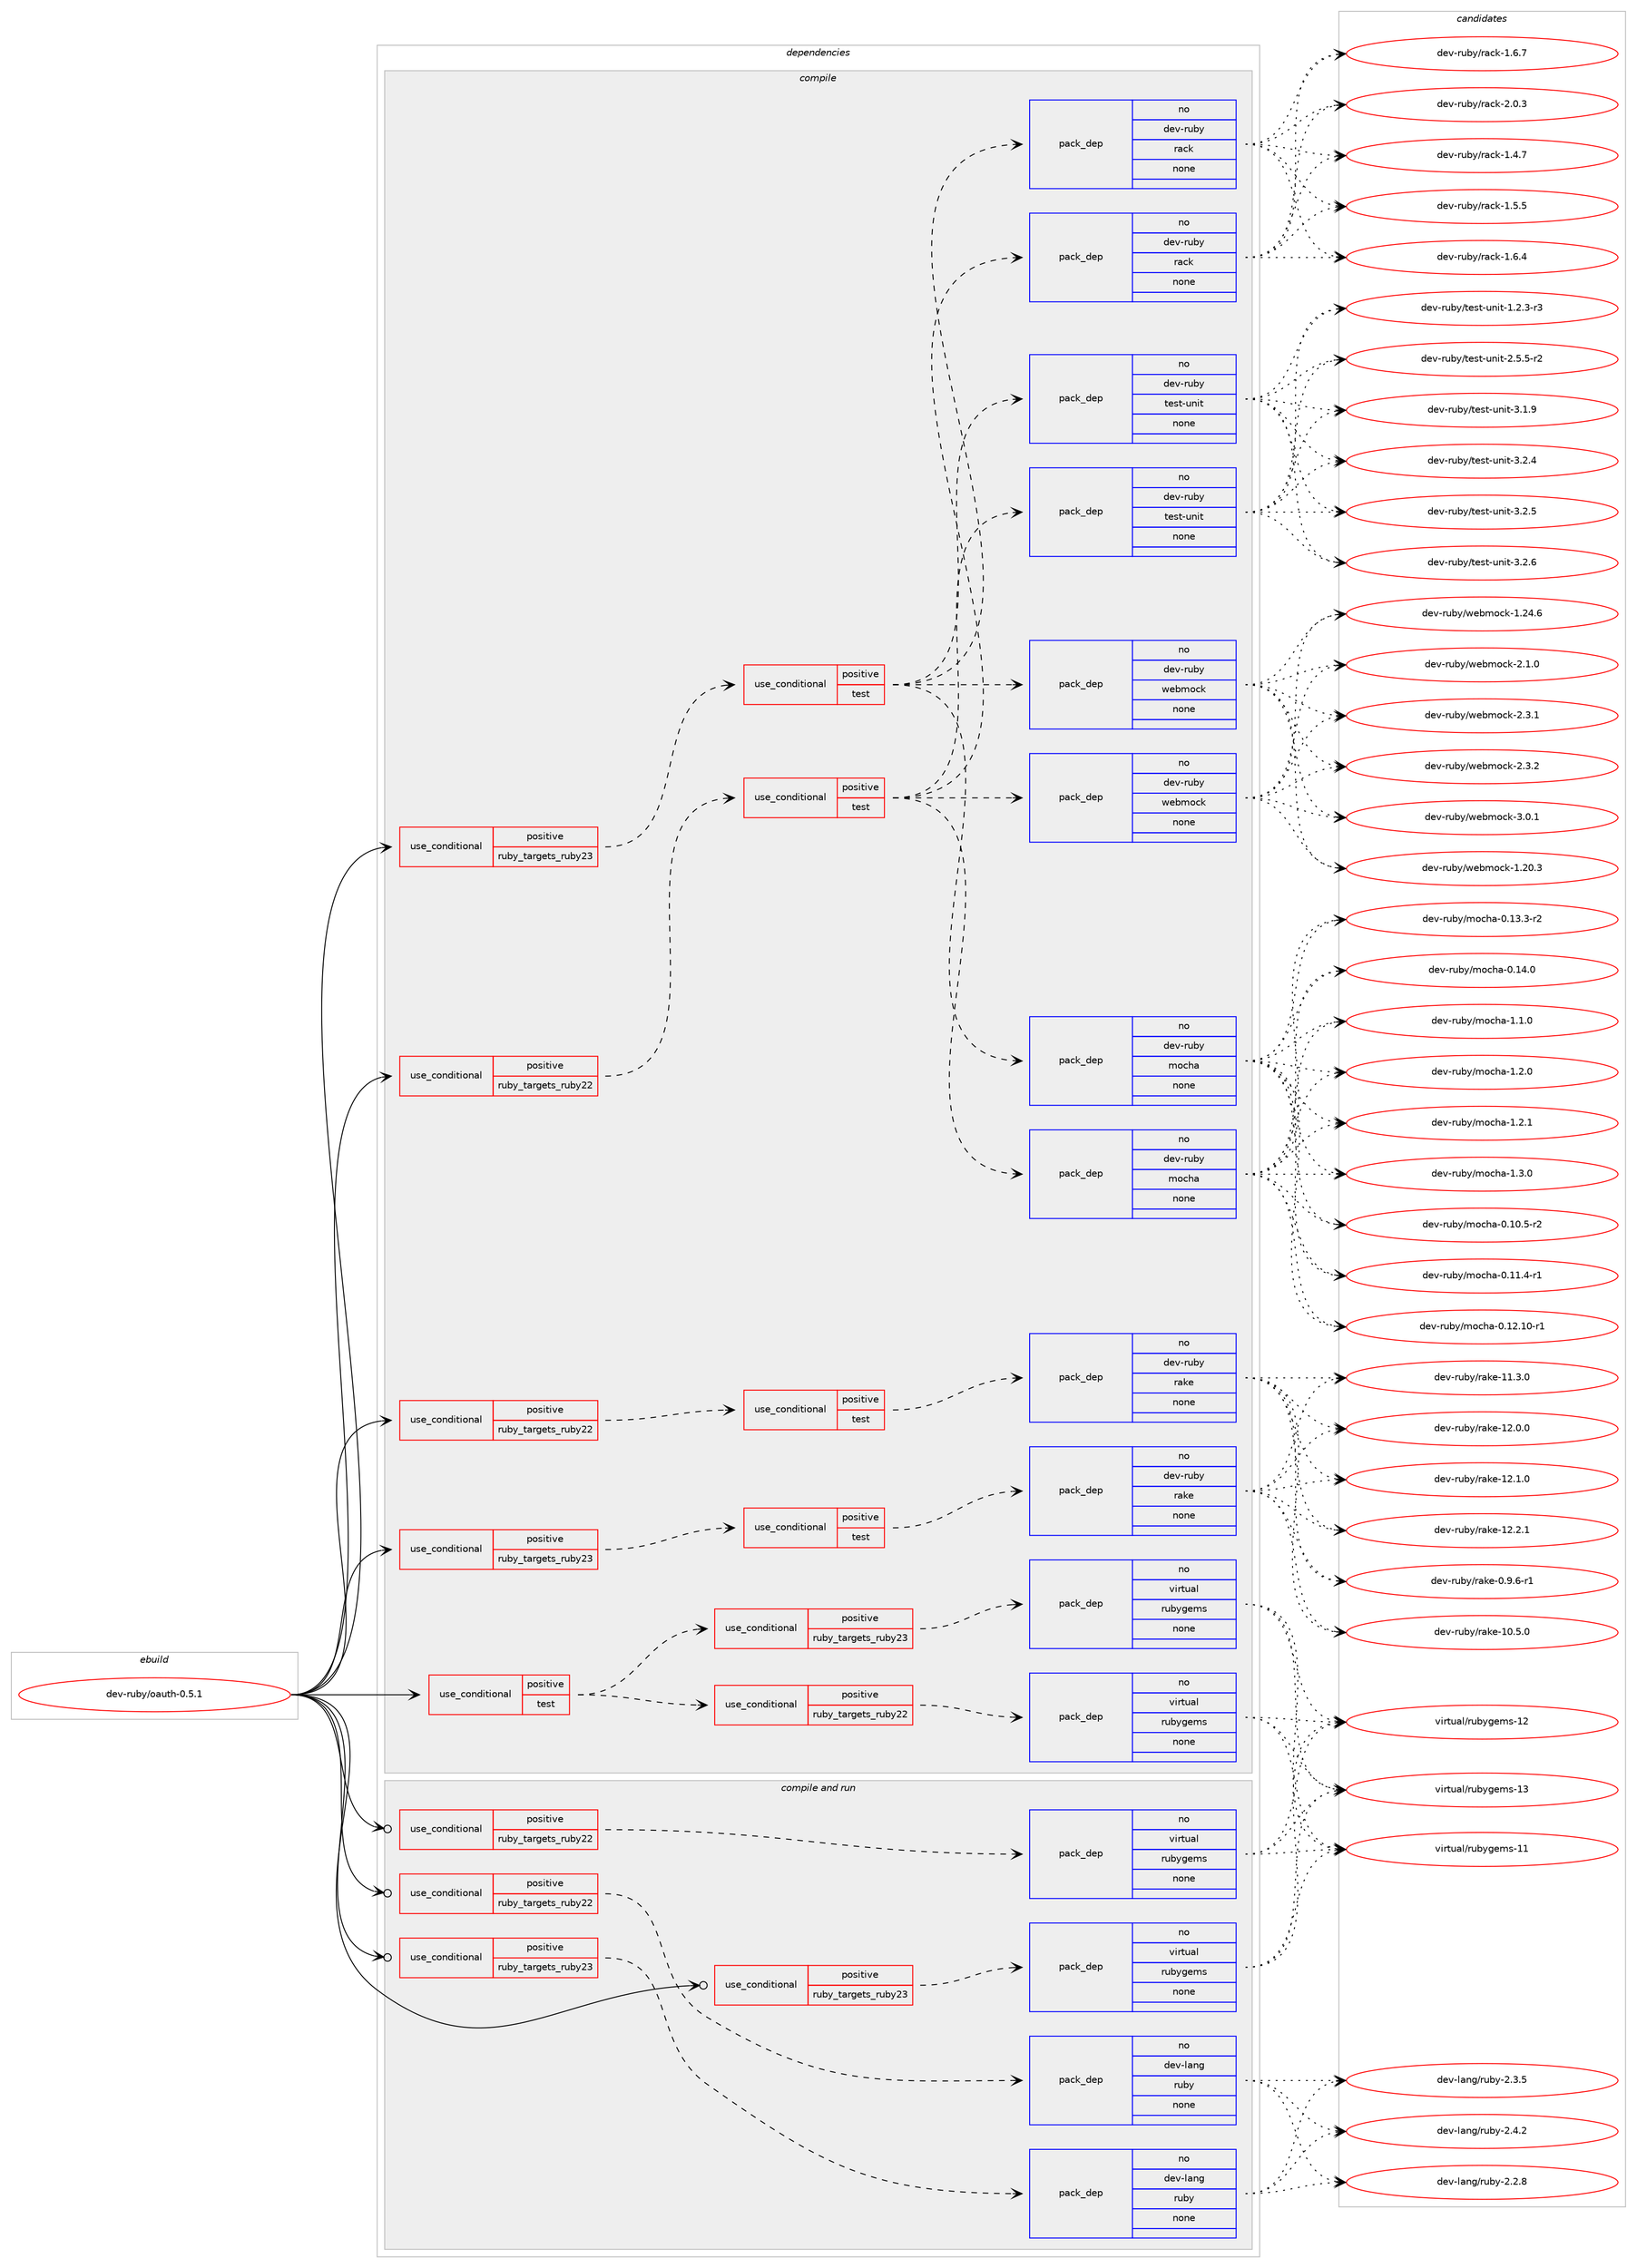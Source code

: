 digraph prolog {

# *************
# Graph options
# *************

newrank=true;
concentrate=true;
compound=true;
graph [rankdir=LR,fontname=Helvetica,fontsize=10,ranksep=1.5];#, ranksep=2.5, nodesep=0.2];
edge  [arrowhead=vee];
node  [fontname=Helvetica,fontsize=10];

# **********
# The ebuild
# **********

subgraph cluster_leftcol {
color=gray;
rank=same;
label=<<i>ebuild</i>>;
id [label="dev-ruby/oauth-0.5.1", color=red, width=4, href="../dev-ruby/oauth-0.5.1.svg"];
}

# ****************
# The dependencies
# ****************

subgraph cluster_midcol {
color=gray;
label=<<i>dependencies</i>>;
subgraph cluster_compile {
fillcolor="#eeeeee";
style=filled;
label=<<i>compile</i>>;
subgraph cond63848 {
dependency251605 [label=<<TABLE BORDER="0" CELLBORDER="1" CELLSPACING="0" CELLPADDING="4"><TR><TD ROWSPAN="3" CELLPADDING="10">use_conditional</TD></TR><TR><TD>positive</TD></TR><TR><TD>ruby_targets_ruby22</TD></TR></TABLE>>, shape=none, color=red];
subgraph cond63849 {
dependency251606 [label=<<TABLE BORDER="0" CELLBORDER="1" CELLSPACING="0" CELLPADDING="4"><TR><TD ROWSPAN="3" CELLPADDING="10">use_conditional</TD></TR><TR><TD>positive</TD></TR><TR><TD>test</TD></TR></TABLE>>, shape=none, color=red];
subgraph pack183652 {
dependency251607 [label=<<TABLE BORDER="0" CELLBORDER="1" CELLSPACING="0" CELLPADDING="4" WIDTH="220"><TR><TD ROWSPAN="6" CELLPADDING="30">pack_dep</TD></TR><TR><TD WIDTH="110">no</TD></TR><TR><TD>dev-ruby</TD></TR><TR><TD>rake</TD></TR><TR><TD>none</TD></TR><TR><TD></TD></TR></TABLE>>, shape=none, color=blue];
}
dependency251606:e -> dependency251607:w [weight=20,style="dashed",arrowhead="vee"];
}
dependency251605:e -> dependency251606:w [weight=20,style="dashed",arrowhead="vee"];
}
id:e -> dependency251605:w [weight=20,style="solid",arrowhead="vee"];
subgraph cond63850 {
dependency251608 [label=<<TABLE BORDER="0" CELLBORDER="1" CELLSPACING="0" CELLPADDING="4"><TR><TD ROWSPAN="3" CELLPADDING="10">use_conditional</TD></TR><TR><TD>positive</TD></TR><TR><TD>ruby_targets_ruby22</TD></TR></TABLE>>, shape=none, color=red];
subgraph cond63851 {
dependency251609 [label=<<TABLE BORDER="0" CELLBORDER="1" CELLSPACING="0" CELLPADDING="4"><TR><TD ROWSPAN="3" CELLPADDING="10">use_conditional</TD></TR><TR><TD>positive</TD></TR><TR><TD>test</TD></TR></TABLE>>, shape=none, color=red];
subgraph pack183653 {
dependency251610 [label=<<TABLE BORDER="0" CELLBORDER="1" CELLSPACING="0" CELLPADDING="4" WIDTH="220"><TR><TD ROWSPAN="6" CELLPADDING="30">pack_dep</TD></TR><TR><TD WIDTH="110">no</TD></TR><TR><TD>dev-ruby</TD></TR><TR><TD>test-unit</TD></TR><TR><TD>none</TD></TR><TR><TD></TD></TR></TABLE>>, shape=none, color=blue];
}
dependency251609:e -> dependency251610:w [weight=20,style="dashed",arrowhead="vee"];
subgraph pack183654 {
dependency251611 [label=<<TABLE BORDER="0" CELLBORDER="1" CELLSPACING="0" CELLPADDING="4" WIDTH="220"><TR><TD ROWSPAN="6" CELLPADDING="30">pack_dep</TD></TR><TR><TD WIDTH="110">no</TD></TR><TR><TD>dev-ruby</TD></TR><TR><TD>mocha</TD></TR><TR><TD>none</TD></TR><TR><TD></TD></TR></TABLE>>, shape=none, color=blue];
}
dependency251609:e -> dependency251611:w [weight=20,style="dashed",arrowhead="vee"];
subgraph pack183655 {
dependency251612 [label=<<TABLE BORDER="0" CELLBORDER="1" CELLSPACING="0" CELLPADDING="4" WIDTH="220"><TR><TD ROWSPAN="6" CELLPADDING="30">pack_dep</TD></TR><TR><TD WIDTH="110">no</TD></TR><TR><TD>dev-ruby</TD></TR><TR><TD>webmock</TD></TR><TR><TD>none</TD></TR><TR><TD></TD></TR></TABLE>>, shape=none, color=blue];
}
dependency251609:e -> dependency251612:w [weight=20,style="dashed",arrowhead="vee"];
subgraph pack183656 {
dependency251613 [label=<<TABLE BORDER="0" CELLBORDER="1" CELLSPACING="0" CELLPADDING="4" WIDTH="220"><TR><TD ROWSPAN="6" CELLPADDING="30">pack_dep</TD></TR><TR><TD WIDTH="110">no</TD></TR><TR><TD>dev-ruby</TD></TR><TR><TD>rack</TD></TR><TR><TD>none</TD></TR><TR><TD></TD></TR></TABLE>>, shape=none, color=blue];
}
dependency251609:e -> dependency251613:w [weight=20,style="dashed",arrowhead="vee"];
}
dependency251608:e -> dependency251609:w [weight=20,style="dashed",arrowhead="vee"];
}
id:e -> dependency251608:w [weight=20,style="solid",arrowhead="vee"];
subgraph cond63852 {
dependency251614 [label=<<TABLE BORDER="0" CELLBORDER="1" CELLSPACING="0" CELLPADDING="4"><TR><TD ROWSPAN="3" CELLPADDING="10">use_conditional</TD></TR><TR><TD>positive</TD></TR><TR><TD>ruby_targets_ruby23</TD></TR></TABLE>>, shape=none, color=red];
subgraph cond63853 {
dependency251615 [label=<<TABLE BORDER="0" CELLBORDER="1" CELLSPACING="0" CELLPADDING="4"><TR><TD ROWSPAN="3" CELLPADDING="10">use_conditional</TD></TR><TR><TD>positive</TD></TR><TR><TD>test</TD></TR></TABLE>>, shape=none, color=red];
subgraph pack183657 {
dependency251616 [label=<<TABLE BORDER="0" CELLBORDER="1" CELLSPACING="0" CELLPADDING="4" WIDTH="220"><TR><TD ROWSPAN="6" CELLPADDING="30">pack_dep</TD></TR><TR><TD WIDTH="110">no</TD></TR><TR><TD>dev-ruby</TD></TR><TR><TD>rake</TD></TR><TR><TD>none</TD></TR><TR><TD></TD></TR></TABLE>>, shape=none, color=blue];
}
dependency251615:e -> dependency251616:w [weight=20,style="dashed",arrowhead="vee"];
}
dependency251614:e -> dependency251615:w [weight=20,style="dashed",arrowhead="vee"];
}
id:e -> dependency251614:w [weight=20,style="solid",arrowhead="vee"];
subgraph cond63854 {
dependency251617 [label=<<TABLE BORDER="0" CELLBORDER="1" CELLSPACING="0" CELLPADDING="4"><TR><TD ROWSPAN="3" CELLPADDING="10">use_conditional</TD></TR><TR><TD>positive</TD></TR><TR><TD>ruby_targets_ruby23</TD></TR></TABLE>>, shape=none, color=red];
subgraph cond63855 {
dependency251618 [label=<<TABLE BORDER="0" CELLBORDER="1" CELLSPACING="0" CELLPADDING="4"><TR><TD ROWSPAN="3" CELLPADDING="10">use_conditional</TD></TR><TR><TD>positive</TD></TR><TR><TD>test</TD></TR></TABLE>>, shape=none, color=red];
subgraph pack183658 {
dependency251619 [label=<<TABLE BORDER="0" CELLBORDER="1" CELLSPACING="0" CELLPADDING="4" WIDTH="220"><TR><TD ROWSPAN="6" CELLPADDING="30">pack_dep</TD></TR><TR><TD WIDTH="110">no</TD></TR><TR><TD>dev-ruby</TD></TR><TR><TD>test-unit</TD></TR><TR><TD>none</TD></TR><TR><TD></TD></TR></TABLE>>, shape=none, color=blue];
}
dependency251618:e -> dependency251619:w [weight=20,style="dashed",arrowhead="vee"];
subgraph pack183659 {
dependency251620 [label=<<TABLE BORDER="0" CELLBORDER="1" CELLSPACING="0" CELLPADDING="4" WIDTH="220"><TR><TD ROWSPAN="6" CELLPADDING="30">pack_dep</TD></TR><TR><TD WIDTH="110">no</TD></TR><TR><TD>dev-ruby</TD></TR><TR><TD>mocha</TD></TR><TR><TD>none</TD></TR><TR><TD></TD></TR></TABLE>>, shape=none, color=blue];
}
dependency251618:e -> dependency251620:w [weight=20,style="dashed",arrowhead="vee"];
subgraph pack183660 {
dependency251621 [label=<<TABLE BORDER="0" CELLBORDER="1" CELLSPACING="0" CELLPADDING="4" WIDTH="220"><TR><TD ROWSPAN="6" CELLPADDING="30">pack_dep</TD></TR><TR><TD WIDTH="110">no</TD></TR><TR><TD>dev-ruby</TD></TR><TR><TD>webmock</TD></TR><TR><TD>none</TD></TR><TR><TD></TD></TR></TABLE>>, shape=none, color=blue];
}
dependency251618:e -> dependency251621:w [weight=20,style="dashed",arrowhead="vee"];
subgraph pack183661 {
dependency251622 [label=<<TABLE BORDER="0" CELLBORDER="1" CELLSPACING="0" CELLPADDING="4" WIDTH="220"><TR><TD ROWSPAN="6" CELLPADDING="30">pack_dep</TD></TR><TR><TD WIDTH="110">no</TD></TR><TR><TD>dev-ruby</TD></TR><TR><TD>rack</TD></TR><TR><TD>none</TD></TR><TR><TD></TD></TR></TABLE>>, shape=none, color=blue];
}
dependency251618:e -> dependency251622:w [weight=20,style="dashed",arrowhead="vee"];
}
dependency251617:e -> dependency251618:w [weight=20,style="dashed",arrowhead="vee"];
}
id:e -> dependency251617:w [weight=20,style="solid",arrowhead="vee"];
subgraph cond63856 {
dependency251623 [label=<<TABLE BORDER="0" CELLBORDER="1" CELLSPACING="0" CELLPADDING="4"><TR><TD ROWSPAN="3" CELLPADDING="10">use_conditional</TD></TR><TR><TD>positive</TD></TR><TR><TD>test</TD></TR></TABLE>>, shape=none, color=red];
subgraph cond63857 {
dependency251624 [label=<<TABLE BORDER="0" CELLBORDER="1" CELLSPACING="0" CELLPADDING="4"><TR><TD ROWSPAN="3" CELLPADDING="10">use_conditional</TD></TR><TR><TD>positive</TD></TR><TR><TD>ruby_targets_ruby22</TD></TR></TABLE>>, shape=none, color=red];
subgraph pack183662 {
dependency251625 [label=<<TABLE BORDER="0" CELLBORDER="1" CELLSPACING="0" CELLPADDING="4" WIDTH="220"><TR><TD ROWSPAN="6" CELLPADDING="30">pack_dep</TD></TR><TR><TD WIDTH="110">no</TD></TR><TR><TD>virtual</TD></TR><TR><TD>rubygems</TD></TR><TR><TD>none</TD></TR><TR><TD></TD></TR></TABLE>>, shape=none, color=blue];
}
dependency251624:e -> dependency251625:w [weight=20,style="dashed",arrowhead="vee"];
}
dependency251623:e -> dependency251624:w [weight=20,style="dashed",arrowhead="vee"];
subgraph cond63858 {
dependency251626 [label=<<TABLE BORDER="0" CELLBORDER="1" CELLSPACING="0" CELLPADDING="4"><TR><TD ROWSPAN="3" CELLPADDING="10">use_conditional</TD></TR><TR><TD>positive</TD></TR><TR><TD>ruby_targets_ruby23</TD></TR></TABLE>>, shape=none, color=red];
subgraph pack183663 {
dependency251627 [label=<<TABLE BORDER="0" CELLBORDER="1" CELLSPACING="0" CELLPADDING="4" WIDTH="220"><TR><TD ROWSPAN="6" CELLPADDING="30">pack_dep</TD></TR><TR><TD WIDTH="110">no</TD></TR><TR><TD>virtual</TD></TR><TR><TD>rubygems</TD></TR><TR><TD>none</TD></TR><TR><TD></TD></TR></TABLE>>, shape=none, color=blue];
}
dependency251626:e -> dependency251627:w [weight=20,style="dashed",arrowhead="vee"];
}
dependency251623:e -> dependency251626:w [weight=20,style="dashed",arrowhead="vee"];
}
id:e -> dependency251623:w [weight=20,style="solid",arrowhead="vee"];
}
subgraph cluster_compileandrun {
fillcolor="#eeeeee";
style=filled;
label=<<i>compile and run</i>>;
subgraph cond63859 {
dependency251628 [label=<<TABLE BORDER="0" CELLBORDER="1" CELLSPACING="0" CELLPADDING="4"><TR><TD ROWSPAN="3" CELLPADDING="10">use_conditional</TD></TR><TR><TD>positive</TD></TR><TR><TD>ruby_targets_ruby22</TD></TR></TABLE>>, shape=none, color=red];
subgraph pack183664 {
dependency251629 [label=<<TABLE BORDER="0" CELLBORDER="1" CELLSPACING="0" CELLPADDING="4" WIDTH="220"><TR><TD ROWSPAN="6" CELLPADDING="30">pack_dep</TD></TR><TR><TD WIDTH="110">no</TD></TR><TR><TD>dev-lang</TD></TR><TR><TD>ruby</TD></TR><TR><TD>none</TD></TR><TR><TD></TD></TR></TABLE>>, shape=none, color=blue];
}
dependency251628:e -> dependency251629:w [weight=20,style="dashed",arrowhead="vee"];
}
id:e -> dependency251628:w [weight=20,style="solid",arrowhead="odotvee"];
subgraph cond63860 {
dependency251630 [label=<<TABLE BORDER="0" CELLBORDER="1" CELLSPACING="0" CELLPADDING="4"><TR><TD ROWSPAN="3" CELLPADDING="10">use_conditional</TD></TR><TR><TD>positive</TD></TR><TR><TD>ruby_targets_ruby22</TD></TR></TABLE>>, shape=none, color=red];
subgraph pack183665 {
dependency251631 [label=<<TABLE BORDER="0" CELLBORDER="1" CELLSPACING="0" CELLPADDING="4" WIDTH="220"><TR><TD ROWSPAN="6" CELLPADDING="30">pack_dep</TD></TR><TR><TD WIDTH="110">no</TD></TR><TR><TD>virtual</TD></TR><TR><TD>rubygems</TD></TR><TR><TD>none</TD></TR><TR><TD></TD></TR></TABLE>>, shape=none, color=blue];
}
dependency251630:e -> dependency251631:w [weight=20,style="dashed",arrowhead="vee"];
}
id:e -> dependency251630:w [weight=20,style="solid",arrowhead="odotvee"];
subgraph cond63861 {
dependency251632 [label=<<TABLE BORDER="0" CELLBORDER="1" CELLSPACING="0" CELLPADDING="4"><TR><TD ROWSPAN="3" CELLPADDING="10">use_conditional</TD></TR><TR><TD>positive</TD></TR><TR><TD>ruby_targets_ruby23</TD></TR></TABLE>>, shape=none, color=red];
subgraph pack183666 {
dependency251633 [label=<<TABLE BORDER="0" CELLBORDER="1" CELLSPACING="0" CELLPADDING="4" WIDTH="220"><TR><TD ROWSPAN="6" CELLPADDING="30">pack_dep</TD></TR><TR><TD WIDTH="110">no</TD></TR><TR><TD>dev-lang</TD></TR><TR><TD>ruby</TD></TR><TR><TD>none</TD></TR><TR><TD></TD></TR></TABLE>>, shape=none, color=blue];
}
dependency251632:e -> dependency251633:w [weight=20,style="dashed",arrowhead="vee"];
}
id:e -> dependency251632:w [weight=20,style="solid",arrowhead="odotvee"];
subgraph cond63862 {
dependency251634 [label=<<TABLE BORDER="0" CELLBORDER="1" CELLSPACING="0" CELLPADDING="4"><TR><TD ROWSPAN="3" CELLPADDING="10">use_conditional</TD></TR><TR><TD>positive</TD></TR><TR><TD>ruby_targets_ruby23</TD></TR></TABLE>>, shape=none, color=red];
subgraph pack183667 {
dependency251635 [label=<<TABLE BORDER="0" CELLBORDER="1" CELLSPACING="0" CELLPADDING="4" WIDTH="220"><TR><TD ROWSPAN="6" CELLPADDING="30">pack_dep</TD></TR><TR><TD WIDTH="110">no</TD></TR><TR><TD>virtual</TD></TR><TR><TD>rubygems</TD></TR><TR><TD>none</TD></TR><TR><TD></TD></TR></TABLE>>, shape=none, color=blue];
}
dependency251634:e -> dependency251635:w [weight=20,style="dashed",arrowhead="vee"];
}
id:e -> dependency251634:w [weight=20,style="solid",arrowhead="odotvee"];
}
subgraph cluster_run {
fillcolor="#eeeeee";
style=filled;
label=<<i>run</i>>;
}
}

# **************
# The candidates
# **************

subgraph cluster_choices {
rank=same;
color=gray;
label=<<i>candidates</i>>;

subgraph choice183652 {
color=black;
nodesep=1;
choice100101118451141179812147114971071014548465746544511449 [label="dev-ruby/rake-0.9.6-r1", color=red, width=4,href="../dev-ruby/rake-0.9.6-r1.svg"];
choice1001011184511411798121471149710710145494846534648 [label="dev-ruby/rake-10.5.0", color=red, width=4,href="../dev-ruby/rake-10.5.0.svg"];
choice1001011184511411798121471149710710145494946514648 [label="dev-ruby/rake-11.3.0", color=red, width=4,href="../dev-ruby/rake-11.3.0.svg"];
choice1001011184511411798121471149710710145495046484648 [label="dev-ruby/rake-12.0.0", color=red, width=4,href="../dev-ruby/rake-12.0.0.svg"];
choice1001011184511411798121471149710710145495046494648 [label="dev-ruby/rake-12.1.0", color=red, width=4,href="../dev-ruby/rake-12.1.0.svg"];
choice1001011184511411798121471149710710145495046504649 [label="dev-ruby/rake-12.2.1", color=red, width=4,href="../dev-ruby/rake-12.2.1.svg"];
dependency251607:e -> choice100101118451141179812147114971071014548465746544511449:w [style=dotted,weight="100"];
dependency251607:e -> choice1001011184511411798121471149710710145494846534648:w [style=dotted,weight="100"];
dependency251607:e -> choice1001011184511411798121471149710710145494946514648:w [style=dotted,weight="100"];
dependency251607:e -> choice1001011184511411798121471149710710145495046484648:w [style=dotted,weight="100"];
dependency251607:e -> choice1001011184511411798121471149710710145495046494648:w [style=dotted,weight="100"];
dependency251607:e -> choice1001011184511411798121471149710710145495046504649:w [style=dotted,weight="100"];
}
subgraph choice183653 {
color=black;
nodesep=1;
choice100101118451141179812147116101115116451171101051164549465046514511451 [label="dev-ruby/test-unit-1.2.3-r3", color=red, width=4,href="../dev-ruby/test-unit-1.2.3-r3.svg"];
choice100101118451141179812147116101115116451171101051164550465346534511450 [label="dev-ruby/test-unit-2.5.5-r2", color=red, width=4,href="../dev-ruby/test-unit-2.5.5-r2.svg"];
choice10010111845114117981214711610111511645117110105116455146494657 [label="dev-ruby/test-unit-3.1.9", color=red, width=4,href="../dev-ruby/test-unit-3.1.9.svg"];
choice10010111845114117981214711610111511645117110105116455146504652 [label="dev-ruby/test-unit-3.2.4", color=red, width=4,href="../dev-ruby/test-unit-3.2.4.svg"];
choice10010111845114117981214711610111511645117110105116455146504653 [label="dev-ruby/test-unit-3.2.5", color=red, width=4,href="../dev-ruby/test-unit-3.2.5.svg"];
choice10010111845114117981214711610111511645117110105116455146504654 [label="dev-ruby/test-unit-3.2.6", color=red, width=4,href="../dev-ruby/test-unit-3.2.6.svg"];
dependency251610:e -> choice100101118451141179812147116101115116451171101051164549465046514511451:w [style=dotted,weight="100"];
dependency251610:e -> choice100101118451141179812147116101115116451171101051164550465346534511450:w [style=dotted,weight="100"];
dependency251610:e -> choice10010111845114117981214711610111511645117110105116455146494657:w [style=dotted,weight="100"];
dependency251610:e -> choice10010111845114117981214711610111511645117110105116455146504652:w [style=dotted,weight="100"];
dependency251610:e -> choice10010111845114117981214711610111511645117110105116455146504653:w [style=dotted,weight="100"];
dependency251610:e -> choice10010111845114117981214711610111511645117110105116455146504654:w [style=dotted,weight="100"];
}
subgraph choice183654 {
color=black;
nodesep=1;
choice1001011184511411798121471091119910497454846494846534511450 [label="dev-ruby/mocha-0.10.5-r2", color=red, width=4,href="../dev-ruby/mocha-0.10.5-r2.svg"];
choice1001011184511411798121471091119910497454846494946524511449 [label="dev-ruby/mocha-0.11.4-r1", color=red, width=4,href="../dev-ruby/mocha-0.11.4-r1.svg"];
choice100101118451141179812147109111991049745484649504649484511449 [label="dev-ruby/mocha-0.12.10-r1", color=red, width=4,href="../dev-ruby/mocha-0.12.10-r1.svg"];
choice1001011184511411798121471091119910497454846495146514511450 [label="dev-ruby/mocha-0.13.3-r2", color=red, width=4,href="../dev-ruby/mocha-0.13.3-r2.svg"];
choice100101118451141179812147109111991049745484649524648 [label="dev-ruby/mocha-0.14.0", color=red, width=4,href="../dev-ruby/mocha-0.14.0.svg"];
choice1001011184511411798121471091119910497454946494648 [label="dev-ruby/mocha-1.1.0", color=red, width=4,href="../dev-ruby/mocha-1.1.0.svg"];
choice1001011184511411798121471091119910497454946504648 [label="dev-ruby/mocha-1.2.0", color=red, width=4,href="../dev-ruby/mocha-1.2.0.svg"];
choice1001011184511411798121471091119910497454946504649 [label="dev-ruby/mocha-1.2.1", color=red, width=4,href="../dev-ruby/mocha-1.2.1.svg"];
choice1001011184511411798121471091119910497454946514648 [label="dev-ruby/mocha-1.3.0", color=red, width=4,href="../dev-ruby/mocha-1.3.0.svg"];
dependency251611:e -> choice1001011184511411798121471091119910497454846494846534511450:w [style=dotted,weight="100"];
dependency251611:e -> choice1001011184511411798121471091119910497454846494946524511449:w [style=dotted,weight="100"];
dependency251611:e -> choice100101118451141179812147109111991049745484649504649484511449:w [style=dotted,weight="100"];
dependency251611:e -> choice1001011184511411798121471091119910497454846495146514511450:w [style=dotted,weight="100"];
dependency251611:e -> choice100101118451141179812147109111991049745484649524648:w [style=dotted,weight="100"];
dependency251611:e -> choice1001011184511411798121471091119910497454946494648:w [style=dotted,weight="100"];
dependency251611:e -> choice1001011184511411798121471091119910497454946504648:w [style=dotted,weight="100"];
dependency251611:e -> choice1001011184511411798121471091119910497454946504649:w [style=dotted,weight="100"];
dependency251611:e -> choice1001011184511411798121471091119910497454946514648:w [style=dotted,weight="100"];
}
subgraph choice183655 {
color=black;
nodesep=1;
choice100101118451141179812147119101981091119910745494650484651 [label="dev-ruby/webmock-1.20.3", color=red, width=4,href="../dev-ruby/webmock-1.20.3.svg"];
choice100101118451141179812147119101981091119910745494650524654 [label="dev-ruby/webmock-1.24.6", color=red, width=4,href="../dev-ruby/webmock-1.24.6.svg"];
choice1001011184511411798121471191019810911199107455046494648 [label="dev-ruby/webmock-2.1.0", color=red, width=4,href="../dev-ruby/webmock-2.1.0.svg"];
choice1001011184511411798121471191019810911199107455046514649 [label="dev-ruby/webmock-2.3.1", color=red, width=4,href="../dev-ruby/webmock-2.3.1.svg"];
choice1001011184511411798121471191019810911199107455046514650 [label="dev-ruby/webmock-2.3.2", color=red, width=4,href="../dev-ruby/webmock-2.3.2.svg"];
choice1001011184511411798121471191019810911199107455146484649 [label="dev-ruby/webmock-3.0.1", color=red, width=4,href="../dev-ruby/webmock-3.0.1.svg"];
dependency251612:e -> choice100101118451141179812147119101981091119910745494650484651:w [style=dotted,weight="100"];
dependency251612:e -> choice100101118451141179812147119101981091119910745494650524654:w [style=dotted,weight="100"];
dependency251612:e -> choice1001011184511411798121471191019810911199107455046494648:w [style=dotted,weight="100"];
dependency251612:e -> choice1001011184511411798121471191019810911199107455046514649:w [style=dotted,weight="100"];
dependency251612:e -> choice1001011184511411798121471191019810911199107455046514650:w [style=dotted,weight="100"];
dependency251612:e -> choice1001011184511411798121471191019810911199107455146484649:w [style=dotted,weight="100"];
}
subgraph choice183656 {
color=black;
nodesep=1;
choice1001011184511411798121471149799107454946524655 [label="dev-ruby/rack-1.4.7", color=red, width=4,href="../dev-ruby/rack-1.4.7.svg"];
choice1001011184511411798121471149799107454946534653 [label="dev-ruby/rack-1.5.5", color=red, width=4,href="../dev-ruby/rack-1.5.5.svg"];
choice1001011184511411798121471149799107454946544652 [label="dev-ruby/rack-1.6.4", color=red, width=4,href="../dev-ruby/rack-1.6.4.svg"];
choice1001011184511411798121471149799107454946544655 [label="dev-ruby/rack-1.6.7", color=red, width=4,href="../dev-ruby/rack-1.6.7.svg"];
choice1001011184511411798121471149799107455046484651 [label="dev-ruby/rack-2.0.3", color=red, width=4,href="../dev-ruby/rack-2.0.3.svg"];
dependency251613:e -> choice1001011184511411798121471149799107454946524655:w [style=dotted,weight="100"];
dependency251613:e -> choice1001011184511411798121471149799107454946534653:w [style=dotted,weight="100"];
dependency251613:e -> choice1001011184511411798121471149799107454946544652:w [style=dotted,weight="100"];
dependency251613:e -> choice1001011184511411798121471149799107454946544655:w [style=dotted,weight="100"];
dependency251613:e -> choice1001011184511411798121471149799107455046484651:w [style=dotted,weight="100"];
}
subgraph choice183657 {
color=black;
nodesep=1;
choice100101118451141179812147114971071014548465746544511449 [label="dev-ruby/rake-0.9.6-r1", color=red, width=4,href="../dev-ruby/rake-0.9.6-r1.svg"];
choice1001011184511411798121471149710710145494846534648 [label="dev-ruby/rake-10.5.0", color=red, width=4,href="../dev-ruby/rake-10.5.0.svg"];
choice1001011184511411798121471149710710145494946514648 [label="dev-ruby/rake-11.3.0", color=red, width=4,href="../dev-ruby/rake-11.3.0.svg"];
choice1001011184511411798121471149710710145495046484648 [label="dev-ruby/rake-12.0.0", color=red, width=4,href="../dev-ruby/rake-12.0.0.svg"];
choice1001011184511411798121471149710710145495046494648 [label="dev-ruby/rake-12.1.0", color=red, width=4,href="../dev-ruby/rake-12.1.0.svg"];
choice1001011184511411798121471149710710145495046504649 [label="dev-ruby/rake-12.2.1", color=red, width=4,href="../dev-ruby/rake-12.2.1.svg"];
dependency251616:e -> choice100101118451141179812147114971071014548465746544511449:w [style=dotted,weight="100"];
dependency251616:e -> choice1001011184511411798121471149710710145494846534648:w [style=dotted,weight="100"];
dependency251616:e -> choice1001011184511411798121471149710710145494946514648:w [style=dotted,weight="100"];
dependency251616:e -> choice1001011184511411798121471149710710145495046484648:w [style=dotted,weight="100"];
dependency251616:e -> choice1001011184511411798121471149710710145495046494648:w [style=dotted,weight="100"];
dependency251616:e -> choice1001011184511411798121471149710710145495046504649:w [style=dotted,weight="100"];
}
subgraph choice183658 {
color=black;
nodesep=1;
choice100101118451141179812147116101115116451171101051164549465046514511451 [label="dev-ruby/test-unit-1.2.3-r3", color=red, width=4,href="../dev-ruby/test-unit-1.2.3-r3.svg"];
choice100101118451141179812147116101115116451171101051164550465346534511450 [label="dev-ruby/test-unit-2.5.5-r2", color=red, width=4,href="../dev-ruby/test-unit-2.5.5-r2.svg"];
choice10010111845114117981214711610111511645117110105116455146494657 [label="dev-ruby/test-unit-3.1.9", color=red, width=4,href="../dev-ruby/test-unit-3.1.9.svg"];
choice10010111845114117981214711610111511645117110105116455146504652 [label="dev-ruby/test-unit-3.2.4", color=red, width=4,href="../dev-ruby/test-unit-3.2.4.svg"];
choice10010111845114117981214711610111511645117110105116455146504653 [label="dev-ruby/test-unit-3.2.5", color=red, width=4,href="../dev-ruby/test-unit-3.2.5.svg"];
choice10010111845114117981214711610111511645117110105116455146504654 [label="dev-ruby/test-unit-3.2.6", color=red, width=4,href="../dev-ruby/test-unit-3.2.6.svg"];
dependency251619:e -> choice100101118451141179812147116101115116451171101051164549465046514511451:w [style=dotted,weight="100"];
dependency251619:e -> choice100101118451141179812147116101115116451171101051164550465346534511450:w [style=dotted,weight="100"];
dependency251619:e -> choice10010111845114117981214711610111511645117110105116455146494657:w [style=dotted,weight="100"];
dependency251619:e -> choice10010111845114117981214711610111511645117110105116455146504652:w [style=dotted,weight="100"];
dependency251619:e -> choice10010111845114117981214711610111511645117110105116455146504653:w [style=dotted,weight="100"];
dependency251619:e -> choice10010111845114117981214711610111511645117110105116455146504654:w [style=dotted,weight="100"];
}
subgraph choice183659 {
color=black;
nodesep=1;
choice1001011184511411798121471091119910497454846494846534511450 [label="dev-ruby/mocha-0.10.5-r2", color=red, width=4,href="../dev-ruby/mocha-0.10.5-r2.svg"];
choice1001011184511411798121471091119910497454846494946524511449 [label="dev-ruby/mocha-0.11.4-r1", color=red, width=4,href="../dev-ruby/mocha-0.11.4-r1.svg"];
choice100101118451141179812147109111991049745484649504649484511449 [label="dev-ruby/mocha-0.12.10-r1", color=red, width=4,href="../dev-ruby/mocha-0.12.10-r1.svg"];
choice1001011184511411798121471091119910497454846495146514511450 [label="dev-ruby/mocha-0.13.3-r2", color=red, width=4,href="../dev-ruby/mocha-0.13.3-r2.svg"];
choice100101118451141179812147109111991049745484649524648 [label="dev-ruby/mocha-0.14.0", color=red, width=4,href="../dev-ruby/mocha-0.14.0.svg"];
choice1001011184511411798121471091119910497454946494648 [label="dev-ruby/mocha-1.1.0", color=red, width=4,href="../dev-ruby/mocha-1.1.0.svg"];
choice1001011184511411798121471091119910497454946504648 [label="dev-ruby/mocha-1.2.0", color=red, width=4,href="../dev-ruby/mocha-1.2.0.svg"];
choice1001011184511411798121471091119910497454946504649 [label="dev-ruby/mocha-1.2.1", color=red, width=4,href="../dev-ruby/mocha-1.2.1.svg"];
choice1001011184511411798121471091119910497454946514648 [label="dev-ruby/mocha-1.3.0", color=red, width=4,href="../dev-ruby/mocha-1.3.0.svg"];
dependency251620:e -> choice1001011184511411798121471091119910497454846494846534511450:w [style=dotted,weight="100"];
dependency251620:e -> choice1001011184511411798121471091119910497454846494946524511449:w [style=dotted,weight="100"];
dependency251620:e -> choice100101118451141179812147109111991049745484649504649484511449:w [style=dotted,weight="100"];
dependency251620:e -> choice1001011184511411798121471091119910497454846495146514511450:w [style=dotted,weight="100"];
dependency251620:e -> choice100101118451141179812147109111991049745484649524648:w [style=dotted,weight="100"];
dependency251620:e -> choice1001011184511411798121471091119910497454946494648:w [style=dotted,weight="100"];
dependency251620:e -> choice1001011184511411798121471091119910497454946504648:w [style=dotted,weight="100"];
dependency251620:e -> choice1001011184511411798121471091119910497454946504649:w [style=dotted,weight="100"];
dependency251620:e -> choice1001011184511411798121471091119910497454946514648:w [style=dotted,weight="100"];
}
subgraph choice183660 {
color=black;
nodesep=1;
choice100101118451141179812147119101981091119910745494650484651 [label="dev-ruby/webmock-1.20.3", color=red, width=4,href="../dev-ruby/webmock-1.20.3.svg"];
choice100101118451141179812147119101981091119910745494650524654 [label="dev-ruby/webmock-1.24.6", color=red, width=4,href="../dev-ruby/webmock-1.24.6.svg"];
choice1001011184511411798121471191019810911199107455046494648 [label="dev-ruby/webmock-2.1.0", color=red, width=4,href="../dev-ruby/webmock-2.1.0.svg"];
choice1001011184511411798121471191019810911199107455046514649 [label="dev-ruby/webmock-2.3.1", color=red, width=4,href="../dev-ruby/webmock-2.3.1.svg"];
choice1001011184511411798121471191019810911199107455046514650 [label="dev-ruby/webmock-2.3.2", color=red, width=4,href="../dev-ruby/webmock-2.3.2.svg"];
choice1001011184511411798121471191019810911199107455146484649 [label="dev-ruby/webmock-3.0.1", color=red, width=4,href="../dev-ruby/webmock-3.0.1.svg"];
dependency251621:e -> choice100101118451141179812147119101981091119910745494650484651:w [style=dotted,weight="100"];
dependency251621:e -> choice100101118451141179812147119101981091119910745494650524654:w [style=dotted,weight="100"];
dependency251621:e -> choice1001011184511411798121471191019810911199107455046494648:w [style=dotted,weight="100"];
dependency251621:e -> choice1001011184511411798121471191019810911199107455046514649:w [style=dotted,weight="100"];
dependency251621:e -> choice1001011184511411798121471191019810911199107455046514650:w [style=dotted,weight="100"];
dependency251621:e -> choice1001011184511411798121471191019810911199107455146484649:w [style=dotted,weight="100"];
}
subgraph choice183661 {
color=black;
nodesep=1;
choice1001011184511411798121471149799107454946524655 [label="dev-ruby/rack-1.4.7", color=red, width=4,href="../dev-ruby/rack-1.4.7.svg"];
choice1001011184511411798121471149799107454946534653 [label="dev-ruby/rack-1.5.5", color=red, width=4,href="../dev-ruby/rack-1.5.5.svg"];
choice1001011184511411798121471149799107454946544652 [label="dev-ruby/rack-1.6.4", color=red, width=4,href="../dev-ruby/rack-1.6.4.svg"];
choice1001011184511411798121471149799107454946544655 [label="dev-ruby/rack-1.6.7", color=red, width=4,href="../dev-ruby/rack-1.6.7.svg"];
choice1001011184511411798121471149799107455046484651 [label="dev-ruby/rack-2.0.3", color=red, width=4,href="../dev-ruby/rack-2.0.3.svg"];
dependency251622:e -> choice1001011184511411798121471149799107454946524655:w [style=dotted,weight="100"];
dependency251622:e -> choice1001011184511411798121471149799107454946534653:w [style=dotted,weight="100"];
dependency251622:e -> choice1001011184511411798121471149799107454946544652:w [style=dotted,weight="100"];
dependency251622:e -> choice1001011184511411798121471149799107454946544655:w [style=dotted,weight="100"];
dependency251622:e -> choice1001011184511411798121471149799107455046484651:w [style=dotted,weight="100"];
}
subgraph choice183662 {
color=black;
nodesep=1;
choice118105114116117971084711411798121103101109115454949 [label="virtual/rubygems-11", color=red, width=4,href="../virtual/rubygems-11.svg"];
choice118105114116117971084711411798121103101109115454950 [label="virtual/rubygems-12", color=red, width=4,href="../virtual/rubygems-12.svg"];
choice118105114116117971084711411798121103101109115454951 [label="virtual/rubygems-13", color=red, width=4,href="../virtual/rubygems-13.svg"];
dependency251625:e -> choice118105114116117971084711411798121103101109115454949:w [style=dotted,weight="100"];
dependency251625:e -> choice118105114116117971084711411798121103101109115454950:w [style=dotted,weight="100"];
dependency251625:e -> choice118105114116117971084711411798121103101109115454951:w [style=dotted,weight="100"];
}
subgraph choice183663 {
color=black;
nodesep=1;
choice118105114116117971084711411798121103101109115454949 [label="virtual/rubygems-11", color=red, width=4,href="../virtual/rubygems-11.svg"];
choice118105114116117971084711411798121103101109115454950 [label="virtual/rubygems-12", color=red, width=4,href="../virtual/rubygems-12.svg"];
choice118105114116117971084711411798121103101109115454951 [label="virtual/rubygems-13", color=red, width=4,href="../virtual/rubygems-13.svg"];
dependency251627:e -> choice118105114116117971084711411798121103101109115454949:w [style=dotted,weight="100"];
dependency251627:e -> choice118105114116117971084711411798121103101109115454950:w [style=dotted,weight="100"];
dependency251627:e -> choice118105114116117971084711411798121103101109115454951:w [style=dotted,weight="100"];
}
subgraph choice183664 {
color=black;
nodesep=1;
choice10010111845108971101034711411798121455046504656 [label="dev-lang/ruby-2.2.8", color=red, width=4,href="../dev-lang/ruby-2.2.8.svg"];
choice10010111845108971101034711411798121455046514653 [label="dev-lang/ruby-2.3.5", color=red, width=4,href="../dev-lang/ruby-2.3.5.svg"];
choice10010111845108971101034711411798121455046524650 [label="dev-lang/ruby-2.4.2", color=red, width=4,href="../dev-lang/ruby-2.4.2.svg"];
dependency251629:e -> choice10010111845108971101034711411798121455046504656:w [style=dotted,weight="100"];
dependency251629:e -> choice10010111845108971101034711411798121455046514653:w [style=dotted,weight="100"];
dependency251629:e -> choice10010111845108971101034711411798121455046524650:w [style=dotted,weight="100"];
}
subgraph choice183665 {
color=black;
nodesep=1;
choice118105114116117971084711411798121103101109115454949 [label="virtual/rubygems-11", color=red, width=4,href="../virtual/rubygems-11.svg"];
choice118105114116117971084711411798121103101109115454950 [label="virtual/rubygems-12", color=red, width=4,href="../virtual/rubygems-12.svg"];
choice118105114116117971084711411798121103101109115454951 [label="virtual/rubygems-13", color=red, width=4,href="../virtual/rubygems-13.svg"];
dependency251631:e -> choice118105114116117971084711411798121103101109115454949:w [style=dotted,weight="100"];
dependency251631:e -> choice118105114116117971084711411798121103101109115454950:w [style=dotted,weight="100"];
dependency251631:e -> choice118105114116117971084711411798121103101109115454951:w [style=dotted,weight="100"];
}
subgraph choice183666 {
color=black;
nodesep=1;
choice10010111845108971101034711411798121455046504656 [label="dev-lang/ruby-2.2.8", color=red, width=4,href="../dev-lang/ruby-2.2.8.svg"];
choice10010111845108971101034711411798121455046514653 [label="dev-lang/ruby-2.3.5", color=red, width=4,href="../dev-lang/ruby-2.3.5.svg"];
choice10010111845108971101034711411798121455046524650 [label="dev-lang/ruby-2.4.2", color=red, width=4,href="../dev-lang/ruby-2.4.2.svg"];
dependency251633:e -> choice10010111845108971101034711411798121455046504656:w [style=dotted,weight="100"];
dependency251633:e -> choice10010111845108971101034711411798121455046514653:w [style=dotted,weight="100"];
dependency251633:e -> choice10010111845108971101034711411798121455046524650:w [style=dotted,weight="100"];
}
subgraph choice183667 {
color=black;
nodesep=1;
choice118105114116117971084711411798121103101109115454949 [label="virtual/rubygems-11", color=red, width=4,href="../virtual/rubygems-11.svg"];
choice118105114116117971084711411798121103101109115454950 [label="virtual/rubygems-12", color=red, width=4,href="../virtual/rubygems-12.svg"];
choice118105114116117971084711411798121103101109115454951 [label="virtual/rubygems-13", color=red, width=4,href="../virtual/rubygems-13.svg"];
dependency251635:e -> choice118105114116117971084711411798121103101109115454949:w [style=dotted,weight="100"];
dependency251635:e -> choice118105114116117971084711411798121103101109115454950:w [style=dotted,weight="100"];
dependency251635:e -> choice118105114116117971084711411798121103101109115454951:w [style=dotted,weight="100"];
}
}

}
